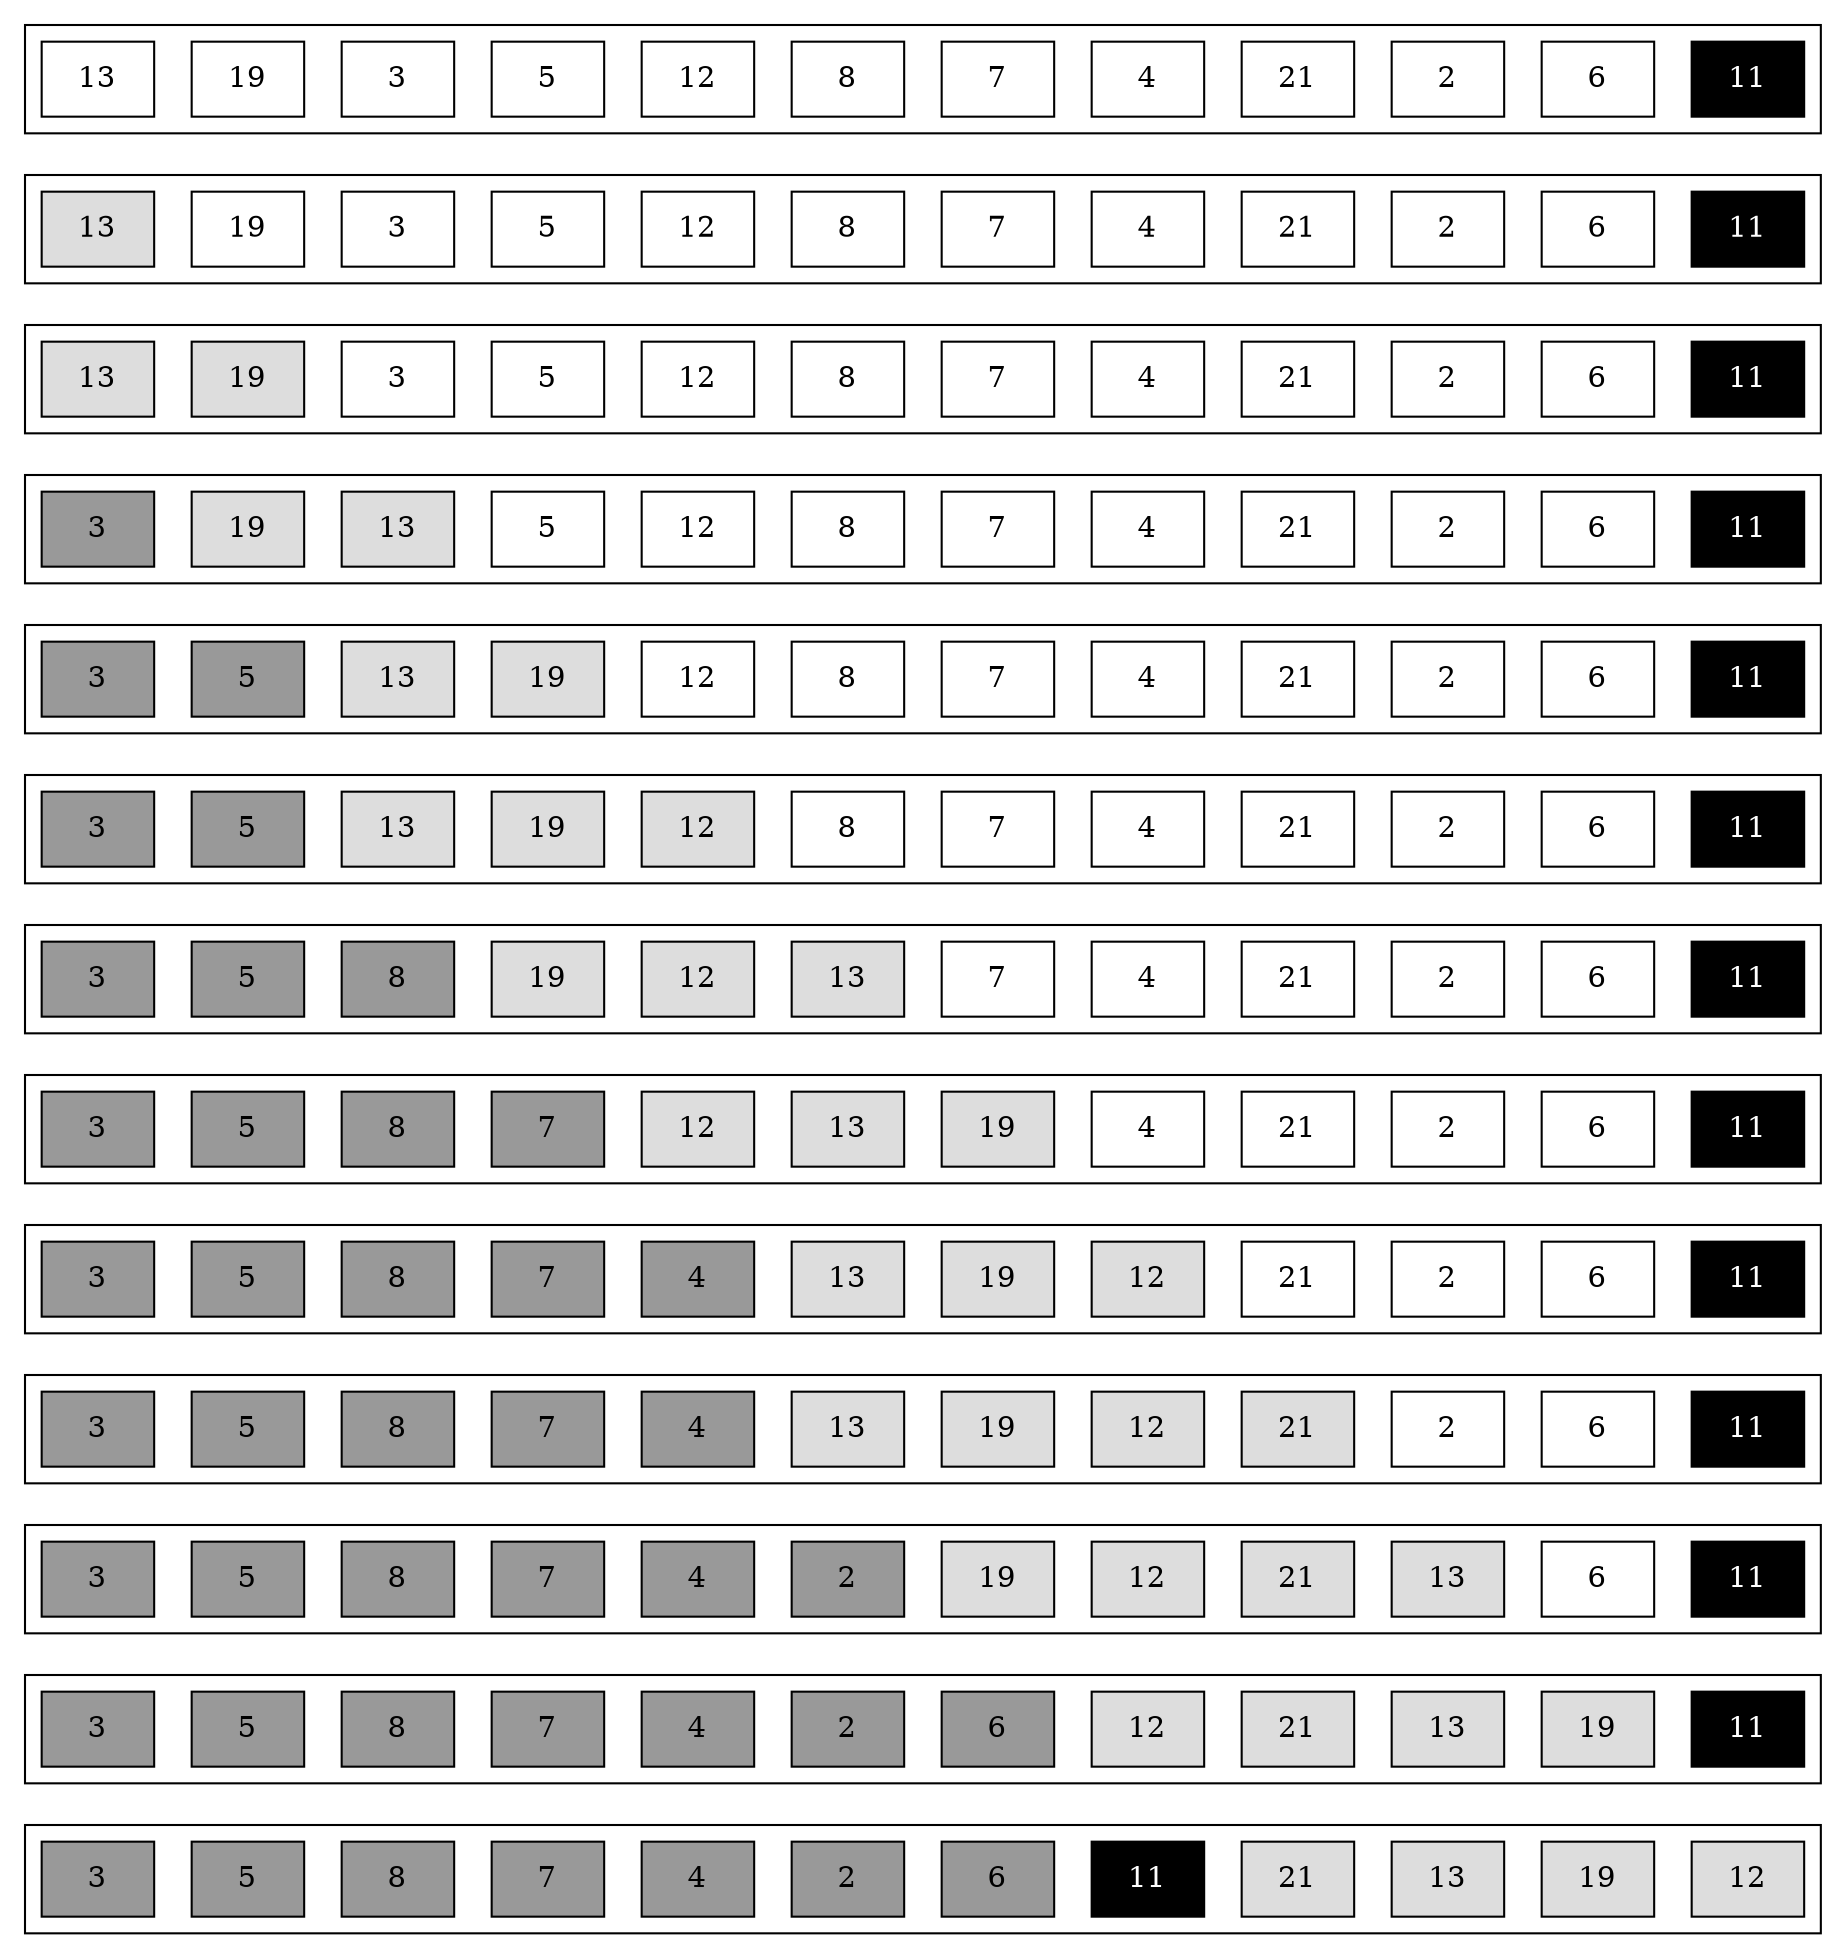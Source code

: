 graph Partition {
  node [shape=box style=filled fillcolor=white];

  subgraph cluster_A {
    a1[label=13];
    a2[label=19];
    a3[label=3];
    a4[label=5];
    a5[label=12];
    a6[label=8];
    a7[label=7];
    a8[label=4];
    a9[label=21];
    a10[label=2];
    a11[label=6];
    a12[label=11 fillcolor=black fontcolor=white];

    { rank=same; a1, a2, a3, a4, a5, a6, a7, a8, a9, a10, a11, a12; }
    { edge[style=invis];
      a1 -- a2 -- a3 -- a4 -- a5 -- a6 -- a7 -- a8 -- a9 -- a10 -- a11 -- a12;
    }
  }

  subgraph cluster_B {
    b1[label=13 fillcolor="#dddddd"];
    b2[label=19];
    b3[label=3];
    b4[label=5];
    b5[label=12];
    b6[label=8];
    b7[label=7];
    b8[label=4];
    b9[label=21];
    b10[label=2];
    b11[label=6];
    b12[label=11 fillcolor=black fontcolor=white];

    { rank=same; b1, b2, b3, b4, b5, b6, b7, b8, b9, b10, b11, b12; }
    { edge[style=invis];
      b1 -- b2 -- b3 -- b4 -- b5 -- b6 -- b7 -- b8 -- b9 -- b10 -- b11 -- b12;
    }
  }

  subgraph cluster_C {
    c1[label=13 fillcolor="#dddddd"];
    c2[label=19 fillcolor="#dddddd"];
    c3[label=3];
    c4[label=5];
    c5[label=12];
    c6[label=8];
    c7[label=7];
    c8[label=4];
    c9[label=21];
    c10[label=2];
    c11[label=6];
    c12[label=11 fillcolor=black fontcolor=white];

    { rank=same; c1, c2, c3, c4, c5, c6, c7, c8, c9, c10, c11, c12; }
    { edge[style=invis];
      c1 -- c2 -- c3 -- c4 -- c5 -- c6 -- c7 -- c8 -- c9 -- c10 -- c11 -- c12;
    }
  }

  subgraph cluster_D {
    d1[label=3 fillcolor="#999999"];
    d2[label=19 fillcolor="#dddddd"];
    d3[label=13 fillcolor="#dddddd"];
    d4[label=5];
    d5[label=12];
    d6[label=8];
    d7[label=7];
    d8[label=4];
    d9[label=21];
    d10[label=2];
    d11[label=6];
    d12[label=11 fillcolor=black fontcolor=white];

    { rank=same; d1, d2, d3, d4, d5, d6, d7, d8, d9, d10, d11, d12; }
    { edge[style=invis];
      d1 -- d2 -- d3 -- d4 -- d5 -- d6 -- d7 -- d8 -- d9 -- d10 -- d11 -- d12;
    }
  }

  subgraph cluster_E {
    e1[label=3 fillcolor="#999999"];
    e2[label=5 fillcolor="#999999"];
    e3[label=13 fillcolor="#dddddd"];
    e4[label=19 fillcolor="#dddddd"];
    e5[label=12];
    e6[label=8];
    e7[label=7];
    e8[label=4];
    e9[label=21];
    e10[label=2];
    e11[label=6];
    e12[label=11 fillcolor=black fontcolor=white];

    { rank=same; e1, e2, e3, e4, e5, e6, e7, e8, e9, e10, e11, e12; }
    { edge[style=invis];
      e1 -- e2 -- e3 -- e4 -- e5 -- e6 -- e7 -- e8 -- e9 -- e10 -- e11 -- e12;
    }
  }

  subgraph cluster_F {
    f1[label=3 fillcolor="#999999"];
    f2[label=5 fillcolor="#999999"];
    f3[label=13 fillcolor="#dddddd"];
    f4[label=19 fillcolor="#dddddd"];
    f5[label=12 fillcolor="#dddddd"];
    f6[label=8];
    f7[label=7];
    f8[label=4];
    f9[label=21];
    f10[label=2];
    f11[label=6];
    f12[label=11 fillcolor=black fontcolor=white];

    { rank=same; f1, f2, f3, f4, f5, f6, f7, f8, f9, f10, f11, f12; }
    { edge[style=invis];
      f1 -- f2 -- f3 -- f4 -- f5 -- f6 -- f7 -- f8 -- f9 -- f10 -- f11 -- f12;
    }
  }

  subgraph cluster_G {
    g1[label=3 fillcolor="#999999"];
    g2[label=5 fillcolor="#999999"];
    g3[label=8 fillcolor="#999999"];
    g4[label=19 fillcolor="#dddddd"];
    g5[label=12 fillcolor="#dddddd"];
    g6[label=13 fillcolor="#dddddd"];
    g7[label=7];
    g8[label=4];
    g9[label=21];
    g10[label=2];
    g11[label=6];
    g12[label=11 fillcolor=black fontcolor=white];

    { rank=same; g1, g2, g3, g4, g5, g6, g7, g8, g9, g10, g11, g12; }
    { edge[style=invis];
      g1 -- g2 -- g3 -- g4 -- g5 -- g6 -- g7 -- g8 -- g9 -- g10 -- g11 -- g12;
    }
  }

  subgraph cluster_H {
    h1[label=3 fillcolor="#999999"];
    h2[label=5 fillcolor="#999999"];
    h3[label=8 fillcolor="#999999"];
    h4[label=7 fillcolor="#999999"];
    h5[label=12 fillcolor="#dddddd"];
    h6[label=13 fillcolor="#dddddd"];
    h7[label=19 fillcolor="#dddddd"];
    h8[label=4];
    h9[label=21];
    h10[label=2];
    h11[label=6];
    h12[label=11 fillcolor=black fontcolor=white];

    { rank=same; h1, h2, h3, h4, h5, h6, h7, h8, h9, h10, h11, h12; }
    { edge[style=invis];
      h1 -- h2 -- h3 -- h4 -- h5 -- h6 -- h7 -- h8 -- h9 -- h10 -- h11 -- h12;
    }
  }

  subgraph cluster_I {
    i1[label=3 fillcolor="#999999"];
    i2[label=5 fillcolor="#999999"];
    i3[label=8 fillcolor="#999999"];
    i4[label=7 fillcolor="#999999"];
    i5[label=4 fillcolor="#999999"];
    i6[label=13 fillcolor="#dddddd"];
    i7[label=19 fillcolor="#dddddd"];
    i8[label=12 fillcolor="#dddddd"];
    i9[label=21];
    i10[label=2];
    i11[label=6];
    i12[label=11 fillcolor=black fontcolor=white];

    { rank=same; i1, i2, i3, i4, i5, i6, i7, i8, i9, i10, i11, i12; }
    { edge[style=invis];
      i1 -- i2 -- i3 -- i4 -- i5 -- i6 -- i7 -- i8 -- i9 -- i10 -- i11 -- i12;
    }
  }

  subgraph cluster_J {
    j1[label=3 fillcolor="#999999"];
    j2[label=5 fillcolor="#999999"];
    j3[label=8 fillcolor="#999999"];
    j4[label=7 fillcolor="#999999"];
    j5[label=4 fillcolor="#999999"];
    j6[label=13 fillcolor="#dddddd"];
    j7[label=19 fillcolor="#dddddd"];
    j8[label=12 fillcolor="#dddddd"];
    j9[label=21 fillcolor="#dddddd"];
    j10[label=2];
    j11[label=6];
    j12[label=11 fillcolor=black fontcolor=white];

    { rank=same; j1, j2, j3, j4, j5, j6, j7, j8, j9, j10, j11, j12; }
    { edge[style=invis];
      j1 -- j2 -- j3 -- j4 -- j5 -- j6 -- j7 -- j8 -- j9 -- j10 -- j11 -- j12;
    }
  }

  subgraph cluster_K {
    k1[label=3 fillcolor="#999999"];
    k2[label=5 fillcolor="#999999"];
    k3[label=8 fillcolor="#999999"];
    k4[label=7 fillcolor="#999999"];
    k5[label=4 fillcolor="#999999"];
    k6[label=2 fillcolor="#999999"];
    k7[label=19 fillcolor="#dddddd"];
    k8[label=12 fillcolor="#dddddd"];
    k9[label=21 fillcolor="#dddddd"];
    k10[label=13 fillcolor="#dddddd"];
    k11[label=6];
    k12[label=11 fillcolor=black fontcolor=white];

    { rank=same; k1, k2, k3, k4, k5, k6, k7, k8, k9, k10, k11, k12; }
    { edge[style=invis];
      k1 -- k2 -- k3 -- k4 -- k5 -- k6 -- k7 -- k8 -- k9 -- k10 -- k11 -- k12;
    }
  }

  subgraph cluster_L {
    l1[label=3 fillcolor="#999999"];
    l2[label=5 fillcolor="#999999"];
    l3[label=8 fillcolor="#999999"];
    l4[label=7 fillcolor="#999999"];
    l5[label=4 fillcolor="#999999"];
    l6[label=2 fillcolor="#999999"];
    l7[label=6 fillcolor="#999999"];
    l8[label=12 fillcolor="#dddddd"];
    l9[label=21 fillcolor="#dddddd"];
    l10[label=13 fillcolor="#dddddd"];
    l11[label=19 fillcolor="#dddddd"];
    l12[label=11 fillcolor=black fontcolor=white];

    { rank=same; l1, l2, l3, l4, l5, l6, l7, l8, l9, l10, l11, l12; }
    { edge[style=invis];
      l1 -- l2 -- l3 -- l4 -- l5 -- l6 -- l7 -- l8 -- l9 -- l10 -- l11 -- l12;
    }
  }

  subgraph cluster_M {
    m1[label=3 fillcolor="#999999"];
    m2[label=5 fillcolor="#999999"];
    m3[label=8 fillcolor="#999999"];
    m4[label=7 fillcolor="#999999"];
    m5[label=4 fillcolor="#999999"];
    m6[label=2 fillcolor="#999999"];
    m7[label=6 fillcolor="#999999"];
    m8[label=11 fillcolor=black fontcolor=white];
    m9[label=21 fillcolor="#dddddd"];
    m10[label=13 fillcolor="#dddddd"];
    m11[label=19 fillcolor="#dddddd"];
    m12[label=12 fillcolor="#dddddd"];

    { rank=same; m1, m2, m3, m4, m5, m6, m7, m8, m9, m10, m11, m12; }
    { edge[style=invis];
      m1 -- m2 -- m3 -- m4 -- m5 -- m6 -- m7 -- m8 -- m9 -- m10 -- m11 -- m12;
    }
  }


  { edge[style=invis];
    a1 -- b1 -- c1 -- d1 -- e1 -- f1 -- g1 -- h1 -- i1 -- j1 -- k1 -- l1 -- m1;
  }
}
